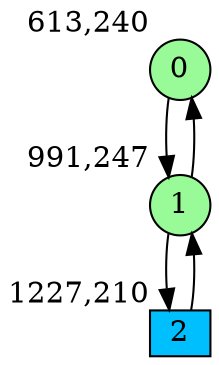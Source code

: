 digraph G {
graph [bgcolor=white]
node [shape=circle, style = filled, fillcolor=white,fixedsize=true, width=0.4, height=0.3 ]
0[xlabel="613,240", pos = "0,0.109375!", fillcolor=palegreen ];
1[xlabel="991,247", pos = "5.90625,0!", fillcolor=palegreen ];
2[xlabel="1227,210", pos = "9.59375,0.578125!", fillcolor=deepskyblue, shape=box ];
0->1 ;
1->0 ;
1->2 ;
2->1 ;
}
